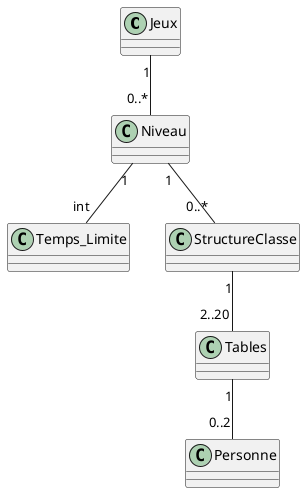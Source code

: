 @startuml
'https://plantuml.com/sequence-diagram

class Jeux
class Niveau
class Temps_Limite
class StructureClasse
class Tables
class Personne

Jeux "1" -- "0..*" Niveau
Niveau "1"  -- "int" Temps_Limite
Niveau "1" -- "0..*" StructureClasse
StructureClasse "1" -- "2..20" Tables
Tables "1" -- "0..2" Personne
@enduml